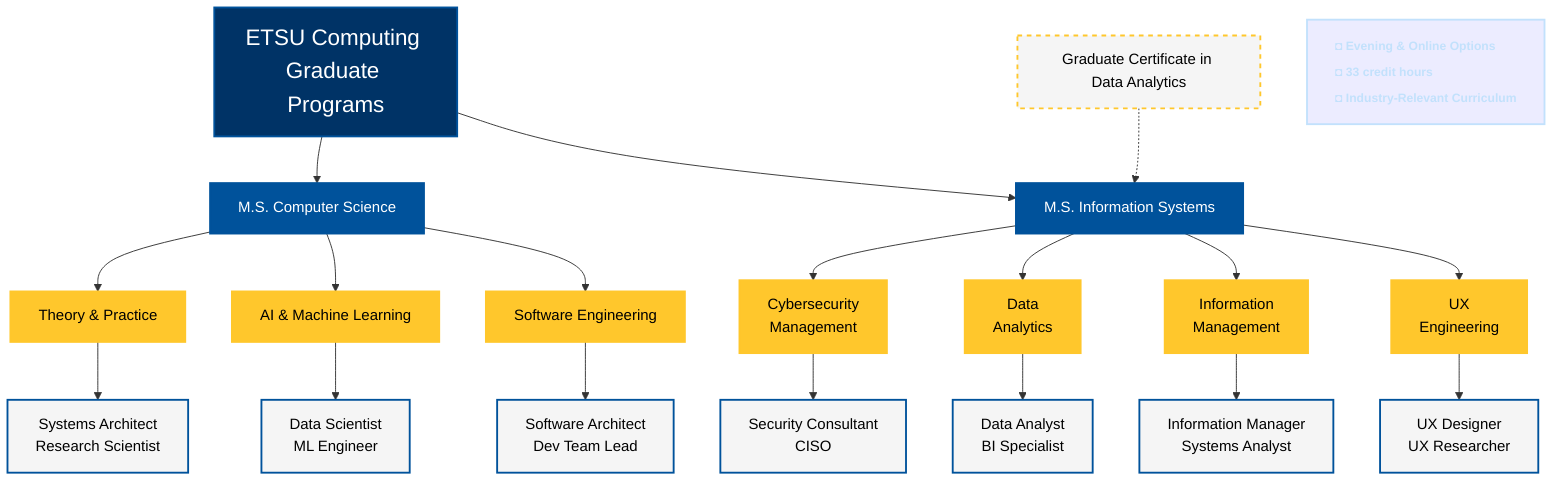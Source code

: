 flowchart TD
    classDef titleBox fill:#003366,stroke:#00529B,color:white,font-size:x-large,stroke-width:2px
    classDef mainProgram fill:#00529b,stroke:#00529B,color:white,stroke-width:2px
    classDef concentration fill:#ffc72c,stroke:#ffc72c,color:black,stroke-width:2px
    classDef career fill:#f5f5f5,stroke:#00529B,color:black,stroke-width:2px
    classDef certificate fill:#f5f5f5,stroke:#ffc72c,color:black,stroke-width:2px,stroke-dasharray: 5 5
    classDef noteBox text-align:left,line-height:2.1,padding: 0px,font-size:small,font-weight:bold,color:#c2e1fc,stroke:#c2e1fc,stroke-width:2px
    
    title["ETSU Computing Graduate Programs"]:::titleBox
    
    %% Computer Science Section
    MSCS["M.S. Computer Science"]:::mainProgram
    title --> MSCS
    
    CSTheory["Theory & Practice"]:::concentration
    AIML["AI & Machine Learning"]:::concentration
    SoftEng["Software Engineering"]:::concentration
    
    MSCS --> CSTheory & AIML & SoftEng
    
    SysArch["Systems Architect<br>Research Scientist"]:::career
    DataSci["Data Scientist<br>ML Engineer"]:::career
    SoftArch["Software Architect<br>Dev Team Lead"]:::career
    
    CSTheory --> SysArch
    AIML --> DataSci
    SoftEng --> SoftArch
    
    %% Information Systems Section
    MSIS["M.S. Information Systems"]:::mainProgram
    title --> MSIS
    
    CyberMgmt["Cybersecurity<br>Management"]:::concentration
    DataAnalytics["Data<br>Analytics"]:::concentration
    InfoMgmt["Information<br>Management"]:::concentration
    UXEng["UX<br>Engineering"]:::concentration
    
    MSIS --> CyberMgmt & DataAnalytics & InfoMgmt & UXEng
    
    SecConsult["Security Consultant<br>CISO"]:::career
    DataAnalyst["Data Analyst<br>BI Specialist"]:::career
    InfoMgr["Information Manager<br>Systems Analyst"]:::career
    UXDesign["UX Designer<br>UX Researcher"]:::career
    
    CyberMgmt --> SecConsult
    DataAnalytics --> DataAnalyst
    InfoMgmt --> InfoMgr
    UXEng --> UXDesign
    
    %% Certificate
    GradCert["Graduate Certificate in Data Analytics"]:::certificate
    GradCert -.-> MSIS


    %% Footer note
    note["◘ Evening & Online Options<br>◘ 33 credit hours<br>◘ Industry-Relevant Curriculum"]:::noteBox
